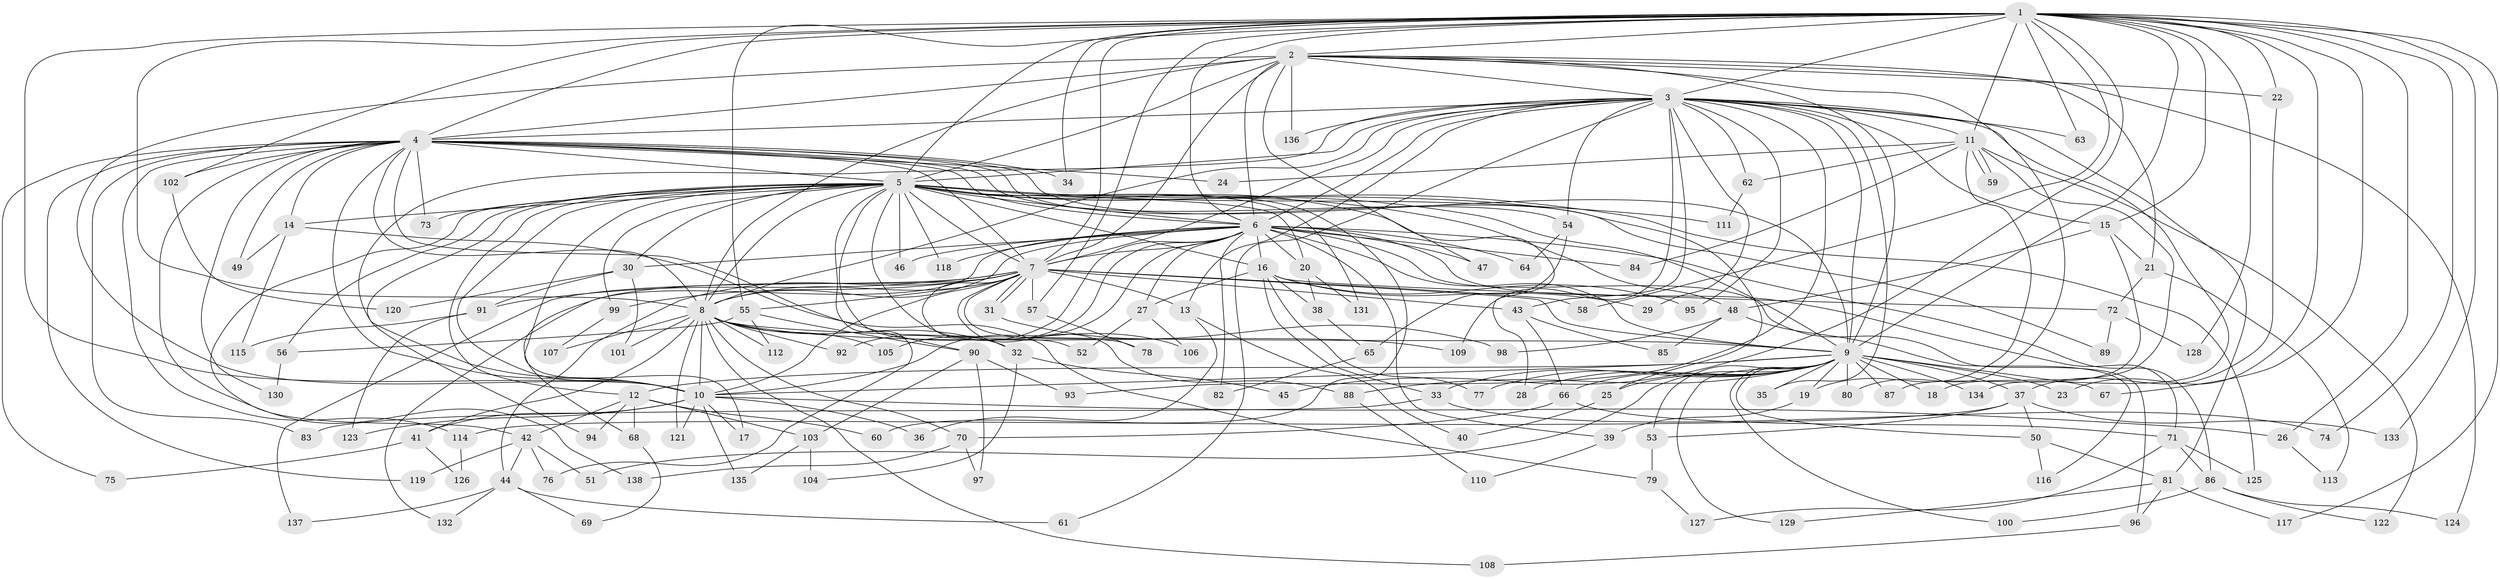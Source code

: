 // coarse degree distribution, {24: 0.008928571428571428, 15: 0.008928571428571428, 23: 0.008928571428571428, 22: 0.008928571428571428, 29: 0.017857142857142856, 25: 0.008928571428571428, 35: 0.008928571428571428, 8: 0.008928571428571428, 10: 0.008928571428571428, 4: 0.08035714285714286, 5: 0.08928571428571429, 9: 0.008928571428571428, 2: 0.5714285714285714, 3: 0.13392857142857142, 7: 0.017857142857142856, 6: 0.008928571428571428}
// Generated by graph-tools (version 1.1) at 2025/41/03/06/25 10:41:43]
// undirected, 138 vertices, 301 edges
graph export_dot {
graph [start="1"]
  node [color=gray90,style=filled];
  1;
  2;
  3;
  4;
  5;
  6;
  7;
  8;
  9;
  10;
  11;
  12;
  13;
  14;
  15;
  16;
  17;
  18;
  19;
  20;
  21;
  22;
  23;
  24;
  25;
  26;
  27;
  28;
  29;
  30;
  31;
  32;
  33;
  34;
  35;
  36;
  37;
  38;
  39;
  40;
  41;
  42;
  43;
  44;
  45;
  46;
  47;
  48;
  49;
  50;
  51;
  52;
  53;
  54;
  55;
  56;
  57;
  58;
  59;
  60;
  61;
  62;
  63;
  64;
  65;
  66;
  67;
  68;
  69;
  70;
  71;
  72;
  73;
  74;
  75;
  76;
  77;
  78;
  79;
  80;
  81;
  82;
  83;
  84;
  85;
  86;
  87;
  88;
  89;
  90;
  91;
  92;
  93;
  94;
  95;
  96;
  97;
  98;
  99;
  100;
  101;
  102;
  103;
  104;
  105;
  106;
  107;
  108;
  109;
  110;
  111;
  112;
  113;
  114;
  115;
  116;
  117;
  118;
  119;
  120;
  121;
  122;
  123;
  124;
  125;
  126;
  127;
  128;
  129;
  130;
  131;
  132;
  133;
  134;
  135;
  136;
  137;
  138;
  1 -- 2;
  1 -- 3;
  1 -- 4;
  1 -- 5;
  1 -- 6;
  1 -- 7;
  1 -- 8;
  1 -- 9;
  1 -- 10;
  1 -- 11;
  1 -- 15;
  1 -- 22;
  1 -- 23;
  1 -- 26;
  1 -- 34;
  1 -- 45;
  1 -- 55;
  1 -- 57;
  1 -- 58;
  1 -- 63;
  1 -- 67;
  1 -- 74;
  1 -- 102;
  1 -- 117;
  1 -- 128;
  1 -- 133;
  2 -- 3;
  2 -- 4;
  2 -- 5;
  2 -- 6;
  2 -- 7;
  2 -- 8;
  2 -- 9;
  2 -- 10;
  2 -- 21;
  2 -- 22;
  2 -- 47;
  2 -- 80;
  2 -- 124;
  2 -- 136;
  3 -- 4;
  3 -- 5;
  3 -- 6;
  3 -- 7;
  3 -- 8;
  3 -- 9;
  3 -- 10;
  3 -- 11;
  3 -- 13;
  3 -- 15;
  3 -- 29;
  3 -- 35;
  3 -- 43;
  3 -- 54;
  3 -- 61;
  3 -- 62;
  3 -- 63;
  3 -- 81;
  3 -- 93;
  3 -- 95;
  3 -- 109;
  3 -- 134;
  3 -- 136;
  4 -- 5;
  4 -- 6;
  4 -- 7;
  4 -- 8;
  4 -- 9;
  4 -- 10;
  4 -- 14;
  4 -- 24;
  4 -- 25;
  4 -- 34;
  4 -- 49;
  4 -- 54;
  4 -- 73;
  4 -- 75;
  4 -- 83;
  4 -- 90;
  4 -- 102;
  4 -- 114;
  4 -- 119;
  4 -- 130;
  4 -- 138;
  5 -- 6;
  5 -- 7;
  5 -- 8;
  5 -- 9;
  5 -- 10;
  5 -- 12;
  5 -- 14;
  5 -- 16;
  5 -- 17;
  5 -- 20;
  5 -- 28;
  5 -- 30;
  5 -- 42;
  5 -- 46;
  5 -- 48;
  5 -- 52;
  5 -- 56;
  5 -- 60;
  5 -- 73;
  5 -- 76;
  5 -- 89;
  5 -- 94;
  5 -- 99;
  5 -- 106;
  5 -- 111;
  5 -- 118;
  5 -- 125;
  5 -- 131;
  6 -- 7;
  6 -- 8;
  6 -- 9;
  6 -- 10;
  6 -- 16;
  6 -- 20;
  6 -- 27;
  6 -- 30;
  6 -- 39;
  6 -- 46;
  6 -- 47;
  6 -- 64;
  6 -- 68;
  6 -- 71;
  6 -- 82;
  6 -- 84;
  6 -- 86;
  6 -- 92;
  6 -- 96;
  6 -- 105;
  6 -- 118;
  7 -- 8;
  7 -- 9;
  7 -- 10;
  7 -- 13;
  7 -- 31;
  7 -- 31;
  7 -- 32;
  7 -- 43;
  7 -- 44;
  7 -- 55;
  7 -- 57;
  7 -- 58;
  7 -- 78;
  7 -- 88;
  7 -- 91;
  7 -- 99;
  7 -- 132;
  7 -- 137;
  8 -- 9;
  8 -- 10;
  8 -- 32;
  8 -- 41;
  8 -- 70;
  8 -- 92;
  8 -- 101;
  8 -- 105;
  8 -- 107;
  8 -- 108;
  8 -- 109;
  8 -- 112;
  8 -- 121;
  9 -- 10;
  9 -- 12;
  9 -- 18;
  9 -- 19;
  9 -- 23;
  9 -- 25;
  9 -- 28;
  9 -- 33;
  9 -- 35;
  9 -- 37;
  9 -- 50;
  9 -- 51;
  9 -- 53;
  9 -- 66;
  9 -- 67;
  9 -- 77;
  9 -- 80;
  9 -- 87;
  9 -- 88;
  9 -- 100;
  9 -- 129;
  9 -- 134;
  10 -- 17;
  10 -- 26;
  10 -- 36;
  10 -- 41;
  10 -- 121;
  10 -- 123;
  10 -- 135;
  11 -- 18;
  11 -- 19;
  11 -- 24;
  11 -- 59;
  11 -- 59;
  11 -- 62;
  11 -- 84;
  11 -- 122;
  12 -- 42;
  12 -- 60;
  12 -- 68;
  12 -- 94;
  12 -- 103;
  13 -- 36;
  13 -- 40;
  14 -- 49;
  14 -- 79;
  14 -- 115;
  15 -- 21;
  15 -- 48;
  15 -- 87;
  16 -- 27;
  16 -- 29;
  16 -- 33;
  16 -- 38;
  16 -- 72;
  16 -- 77;
  16 -- 95;
  19 -- 39;
  20 -- 38;
  20 -- 131;
  21 -- 72;
  21 -- 113;
  22 -- 37;
  25 -- 40;
  26 -- 113;
  27 -- 52;
  27 -- 106;
  30 -- 91;
  30 -- 101;
  30 -- 120;
  31 -- 98;
  32 -- 45;
  32 -- 104;
  33 -- 74;
  33 -- 83;
  37 -- 50;
  37 -- 53;
  37 -- 114;
  37 -- 133;
  38 -- 65;
  39 -- 110;
  41 -- 75;
  41 -- 126;
  42 -- 44;
  42 -- 51;
  42 -- 76;
  42 -- 119;
  43 -- 66;
  43 -- 85;
  44 -- 61;
  44 -- 69;
  44 -- 132;
  44 -- 137;
  48 -- 85;
  48 -- 98;
  48 -- 116;
  50 -- 81;
  50 -- 116;
  53 -- 79;
  54 -- 64;
  54 -- 65;
  55 -- 56;
  55 -- 90;
  55 -- 112;
  56 -- 130;
  57 -- 78;
  62 -- 111;
  65 -- 82;
  66 -- 70;
  66 -- 71;
  68 -- 69;
  70 -- 97;
  70 -- 138;
  71 -- 86;
  71 -- 125;
  71 -- 127;
  72 -- 89;
  72 -- 128;
  79 -- 127;
  81 -- 96;
  81 -- 117;
  81 -- 129;
  86 -- 100;
  86 -- 122;
  86 -- 124;
  88 -- 110;
  90 -- 93;
  90 -- 97;
  90 -- 103;
  91 -- 115;
  91 -- 123;
  96 -- 108;
  99 -- 107;
  102 -- 120;
  103 -- 104;
  103 -- 135;
  114 -- 126;
}
